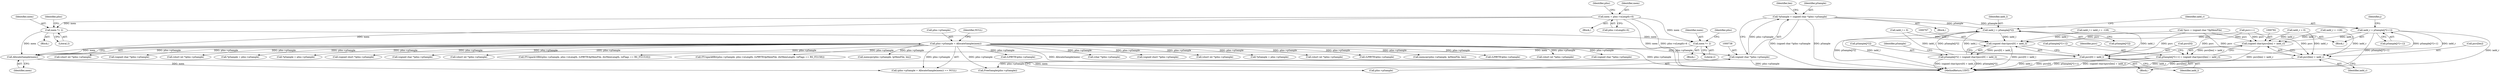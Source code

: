 digraph "0_gstreamer_bc2cdd57d549ab3ba59782e9b395d0cd683fd3ac@pointer" {
"1000735" [label="(Call,*pSample = (signed char *)pIns->pSample)"];
"1000737" [label="(Call,(signed char *)pIns->pSample)"];
"1000182" [label="(Call,pIns->pSample = AllocateSample(mem))"];
"1000186" [label="(Call,AllocateSample(mem))"];
"1000159" [label="(Call,mem *= 2)"];
"1000112" [label="(Call,mem = pIns->nLength+6)"];
"1000172" [label="(Call,mem *= 2)"];
"1000795" [label="(Call,iadd_l = pSample[j*2])"];
"1000766" [label="(Call,(signed char)(psrc[0] + iadd_l))"];
"1000760" [label="(Call,pSample[j*2] = (signed char)(psrc[0] + iadd_l))"];
"1000768" [label="(Call,psrc[0] + iadd_l)"];
"1000802" [label="(Call,iadd_r = pSample[j*2+1])"];
"1000781" [label="(Call,(signed char)(psrc[len] + iadd_r))"];
"1000773" [label="(Call,pSample[j*2+1] = (signed char)(psrc[len] + iadd_r))"];
"1000783" [label="(Call,psrc[len] + iadd_r)"];
"1000739" [label="(Call,pIns->pSample)"];
"1000161" [label="(Literal,2)"];
"1000164" [label="(Identifier,pIns)"];
"1000781" [label="(Call,(signed char)(psrc[len] + iadd_r))"];
"1000783" [label="(Call,psrc[len] + iadd_r)"];
"1001190" [label="(Call,(char *)pIns->pSample)"];
"1000159" [label="(Call,mem *= 2)"];
"1000160" [label="(Identifier,mem)"];
"1000717" [label="(Call,iadd_l = iadd_r = -128)"];
"1000758" [label="(Identifier,j)"];
"1000183" [label="(Call,pIns->pSample)"];
"1001645" [label="(Call,(signed short *)pIns->pSample)"];
"1000772" [label="(Identifier,iadd_l)"];
"1000797" [label="(Call,pSample[j*2])"];
"1000769" [label="(Call,psrc[0])"];
"1000773" [label="(Call,pSample[j*2+1] = (signed char)(psrc[len] + iadd_r))"];
"1000760" [label="(Call,pSample[j*2] = (signed char)(psrc[0] + iadd_l))"];
"1000745" [label="(Identifier,len)"];
"1000414" [label="(Call,(short int *)pIns->pSample)"];
"1000219" [label="(Call,*pSample = pIns->pSample)"];
"1000182" [label="(Call,pIns->pSample = AllocateSample(mem))"];
"1000735" [label="(Call,*pSample = (signed char *)pIns->pSample)"];
"1000586" [label="(Call,(short int *)pIns->pSample)"];
"1001023" [label="(Call,(LPBYTE)pIns->pSample)"];
"1000173" [label="(Identifier,mem)"];
"1000759" [label="(Block,)"];
"1000774" [label="(Call,pSample[j*2+1])"];
"1000468" [label="(Call,memcpy(pIns->pSample, lpMemFile, len))"];
"1001329" [label="(Call,(LPBYTE)pIns->pSample)"];
"1000122" [label="(Identifier,pIns)"];
"1000177" [label="(Identifier,pIns)"];
"1000766" [label="(Call,(signed char)(psrc[0] + iadd_l))"];
"1000784" [label="(Call,psrc[len])"];
"1002047" [label="(MethodReturn,UINT)"];
"1000796" [label="(Identifier,iadd_l)"];
"1000112" [label="(Call,mem = pIns->nLength+6)"];
"1000114" [label="(Call,pIns->nLength+6)"];
"1000768" [label="(Call,psrc[0] + iadd_l)"];
"1000703" [label="(Block,)"];
"1000158" [label="(Block,)"];
"1000852" [label="(Call,(short int *)pIns->pSample)"];
"1000795" [label="(Call,iadd_l = pSample[j*2])"];
"1000637" [label="(Call,(signed char *)pIns->pSample)"];
"1001114" [label="(Call,(short int *)pIns->pSample)"];
"1000719" [label="(Call,iadd_r = -128)"];
"1000737" [label="(Call,(signed char *)pIns->pSample)"];
"1000106" [label="(Block,)"];
"1000803" [label="(Identifier,iadd_r)"];
"1000181" [label="(Call,(pIns->pSample = AllocateSample(mem)) == NULL)"];
"1000736" [label="(Identifier,pSample)"];
"1001254" [label="(Call,(signed char *)pIns->pSample)"];
"1000794" [label="(Block,)"];
"1000804" [label="(Call,pSample[j*2+1])"];
"1000188" [label="(Identifier,NULL)"];
"1000477" [label="(Call,(short int *)pIns->pSample)"];
"1000187" [label="(Identifier,mem)"];
"1000775" [label="(Identifier,pSample)"];
"1000705" [label="(Call,iadd_l = 0)"];
"1000113" [label="(Identifier,mem)"];
"1000259" [label="(Call,*pSample = pIns->pSample)"];
"1000709" [label="(Call,iadd_r = 0)"];
"1000324" [label="(Call,*pSample = pIns->pSample)"];
"1001818" [label="(Call,(signed short *)pIns->pSample)"];
"1000789" [label="(Identifier,psrc)"];
"1000802" [label="(Call,iadd_r = pSample[j*2+1])"];
"1000761" [label="(Call,pSample[j*2])"];
"1000788" [label="(Call,psrc++)"];
"1000531" [label="(Call,(signed char *)pIns->pSample)"];
"1001931" [label="(Call,(short int *)pIns->pSample)"];
"1000967" [label="(Call,ITUnpack16Bit(pIns->pSample, pIns->nLength, (LPBYTE)lpMemFile, dwMemLength, (nFlags == RS_IT21516)))"];
"1000952" [label="(Call,ITUnpack8Bit(pIns->pSample, pIns->nLength, (LPBYTE)lpMemFile, dwMemLength, (nFlags == RS_IT2158)))"];
"1002011" [label="(Call,memcpy(pIns->pSample, lpMemFile, len))"];
"1002032" [label="(Call,FreeSample(pIns->pSample))"];
"1000171" [label="(Block,)"];
"1000787" [label="(Identifier,iadd_r)"];
"1001516" [label="(Call,(LPBYTE)pIns->pSample)"];
"1000186" [label="(Call,AllocateSample(mem))"];
"1000172" [label="(Call,mem *= 2)"];
"1000729" [label="(Call,*psrc = (signed char *)lpMemFile)"];
"1000174" [label="(Literal,2)"];
"1000735" -> "1000703"  [label="AST: "];
"1000735" -> "1000737"  [label="CFG: "];
"1000736" -> "1000735"  [label="AST: "];
"1000737" -> "1000735"  [label="AST: "];
"1000745" -> "1000735"  [label="CFG: "];
"1000735" -> "1002047"  [label="DDG: (signed char *)pIns->pSample"];
"1000735" -> "1002047"  [label="DDG: pSample"];
"1000737" -> "1000735"  [label="DDG: pIns->pSample"];
"1000735" -> "1000795"  [label="DDG: pSample"];
"1000735" -> "1000802"  [label="DDG: pSample"];
"1000737" -> "1000739"  [label="CFG: "];
"1000738" -> "1000737"  [label="AST: "];
"1000739" -> "1000737"  [label="AST: "];
"1000737" -> "1002047"  [label="DDG: pIns->pSample"];
"1000182" -> "1000737"  [label="DDG: pIns->pSample"];
"1000737" -> "1002032"  [label="DDG: pIns->pSample"];
"1000182" -> "1000181"  [label="AST: "];
"1000182" -> "1000186"  [label="CFG: "];
"1000183" -> "1000182"  [label="AST: "];
"1000186" -> "1000182"  [label="AST: "];
"1000188" -> "1000182"  [label="CFG: "];
"1000182" -> "1002047"  [label="DDG: AllocateSample(mem)"];
"1000182" -> "1002047"  [label="DDG: pIns->pSample"];
"1000182" -> "1000181"  [label="DDG: pIns->pSample"];
"1000186" -> "1000182"  [label="DDG: mem"];
"1000182" -> "1000219"  [label="DDG: pIns->pSample"];
"1000182" -> "1000259"  [label="DDG: pIns->pSample"];
"1000182" -> "1000324"  [label="DDG: pIns->pSample"];
"1000182" -> "1000414"  [label="DDG: pIns->pSample"];
"1000182" -> "1000468"  [label="DDG: pIns->pSample"];
"1000182" -> "1000477"  [label="DDG: pIns->pSample"];
"1000182" -> "1000531"  [label="DDG: pIns->pSample"];
"1000182" -> "1000586"  [label="DDG: pIns->pSample"];
"1000182" -> "1000637"  [label="DDG: pIns->pSample"];
"1000182" -> "1000852"  [label="DDG: pIns->pSample"];
"1000182" -> "1000952"  [label="DDG: pIns->pSample"];
"1000182" -> "1000967"  [label="DDG: pIns->pSample"];
"1000182" -> "1001023"  [label="DDG: pIns->pSample"];
"1000182" -> "1001114"  [label="DDG: pIns->pSample"];
"1000182" -> "1001190"  [label="DDG: pIns->pSample"];
"1000182" -> "1001254"  [label="DDG: pIns->pSample"];
"1000182" -> "1001329"  [label="DDG: pIns->pSample"];
"1000182" -> "1001516"  [label="DDG: pIns->pSample"];
"1000182" -> "1001645"  [label="DDG: pIns->pSample"];
"1000182" -> "1001818"  [label="DDG: pIns->pSample"];
"1000182" -> "1001931"  [label="DDG: pIns->pSample"];
"1000182" -> "1002011"  [label="DDG: pIns->pSample"];
"1000182" -> "1002032"  [label="DDG: pIns->pSample"];
"1000186" -> "1000187"  [label="CFG: "];
"1000187" -> "1000186"  [label="AST: "];
"1000186" -> "1002047"  [label="DDG: mem"];
"1000186" -> "1000181"  [label="DDG: mem"];
"1000159" -> "1000186"  [label="DDG: mem"];
"1000112" -> "1000186"  [label="DDG: mem"];
"1000172" -> "1000186"  [label="DDG: mem"];
"1000159" -> "1000158"  [label="AST: "];
"1000159" -> "1000161"  [label="CFG: "];
"1000160" -> "1000159"  [label="AST: "];
"1000161" -> "1000159"  [label="AST: "];
"1000164" -> "1000159"  [label="CFG: "];
"1000112" -> "1000159"  [label="DDG: mem"];
"1000159" -> "1000172"  [label="DDG: mem"];
"1000112" -> "1000106"  [label="AST: "];
"1000112" -> "1000114"  [label="CFG: "];
"1000113" -> "1000112"  [label="AST: "];
"1000114" -> "1000112"  [label="AST: "];
"1000122" -> "1000112"  [label="CFG: "];
"1000112" -> "1002047"  [label="DDG: pIns->nLength+6"];
"1000112" -> "1002047"  [label="DDG: mem"];
"1000112" -> "1000172"  [label="DDG: mem"];
"1000172" -> "1000171"  [label="AST: "];
"1000172" -> "1000174"  [label="CFG: "];
"1000173" -> "1000172"  [label="AST: "];
"1000174" -> "1000172"  [label="AST: "];
"1000177" -> "1000172"  [label="CFG: "];
"1000795" -> "1000794"  [label="AST: "];
"1000795" -> "1000797"  [label="CFG: "];
"1000796" -> "1000795"  [label="AST: "];
"1000797" -> "1000795"  [label="AST: "];
"1000803" -> "1000795"  [label="CFG: "];
"1000795" -> "1002047"  [label="DDG: iadd_l"];
"1000795" -> "1002047"  [label="DDG: pSample[j*2]"];
"1000795" -> "1000766"  [label="DDG: iadd_l"];
"1000795" -> "1000768"  [label="DDG: iadd_l"];
"1000760" -> "1000795"  [label="DDG: pSample[j*2]"];
"1000766" -> "1000760"  [label="AST: "];
"1000766" -> "1000768"  [label="CFG: "];
"1000767" -> "1000766"  [label="AST: "];
"1000768" -> "1000766"  [label="AST: "];
"1000760" -> "1000766"  [label="CFG: "];
"1000766" -> "1002047"  [label="DDG: psrc[0] + iadd_l"];
"1000766" -> "1000760"  [label="DDG: psrc[0] + iadd_l"];
"1000729" -> "1000766"  [label="DDG: psrc"];
"1000788" -> "1000766"  [label="DDG: psrc"];
"1000705" -> "1000766"  [label="DDG: iadd_l"];
"1000717" -> "1000766"  [label="DDG: iadd_l"];
"1000760" -> "1000759"  [label="AST: "];
"1000761" -> "1000760"  [label="AST: "];
"1000775" -> "1000760"  [label="CFG: "];
"1000760" -> "1002047"  [label="DDG: (signed char)(psrc[0] + iadd_l)"];
"1000760" -> "1002047"  [label="DDG: pSample[j*2]"];
"1000768" -> "1000772"  [label="CFG: "];
"1000769" -> "1000768"  [label="AST: "];
"1000772" -> "1000768"  [label="AST: "];
"1000768" -> "1002047"  [label="DDG: psrc[0]"];
"1000768" -> "1002047"  [label="DDG: iadd_l"];
"1000729" -> "1000768"  [label="DDG: psrc"];
"1000788" -> "1000768"  [label="DDG: psrc"];
"1000705" -> "1000768"  [label="DDG: iadd_l"];
"1000717" -> "1000768"  [label="DDG: iadd_l"];
"1000802" -> "1000794"  [label="AST: "];
"1000802" -> "1000804"  [label="CFG: "];
"1000803" -> "1000802"  [label="AST: "];
"1000804" -> "1000802"  [label="AST: "];
"1000758" -> "1000802"  [label="CFG: "];
"1000802" -> "1002047"  [label="DDG: iadd_r"];
"1000802" -> "1002047"  [label="DDG: pSample[j*2+1]"];
"1000802" -> "1000781"  [label="DDG: iadd_r"];
"1000802" -> "1000783"  [label="DDG: iadd_r"];
"1000773" -> "1000802"  [label="DDG: pSample[j*2+1]"];
"1000781" -> "1000773"  [label="AST: "];
"1000781" -> "1000783"  [label="CFG: "];
"1000782" -> "1000781"  [label="AST: "];
"1000783" -> "1000781"  [label="AST: "];
"1000773" -> "1000781"  [label="CFG: "];
"1000781" -> "1002047"  [label="DDG: psrc[len] + iadd_r"];
"1000781" -> "1000773"  [label="DDG: psrc[len] + iadd_r"];
"1000729" -> "1000781"  [label="DDG: psrc"];
"1000788" -> "1000781"  [label="DDG: psrc"];
"1000709" -> "1000781"  [label="DDG: iadd_r"];
"1000719" -> "1000781"  [label="DDG: iadd_r"];
"1000773" -> "1000759"  [label="AST: "];
"1000774" -> "1000773"  [label="AST: "];
"1000789" -> "1000773"  [label="CFG: "];
"1000773" -> "1002047"  [label="DDG: (signed char)(psrc[len] + iadd_r)"];
"1000773" -> "1002047"  [label="DDG: pSample[j*2+1]"];
"1000783" -> "1000787"  [label="CFG: "];
"1000784" -> "1000783"  [label="AST: "];
"1000787" -> "1000783"  [label="AST: "];
"1000783" -> "1002047"  [label="DDG: psrc[len]"];
"1000783" -> "1002047"  [label="DDG: iadd_r"];
"1000729" -> "1000783"  [label="DDG: psrc"];
"1000788" -> "1000783"  [label="DDG: psrc"];
"1000709" -> "1000783"  [label="DDG: iadd_r"];
"1000719" -> "1000783"  [label="DDG: iadd_r"];
}
